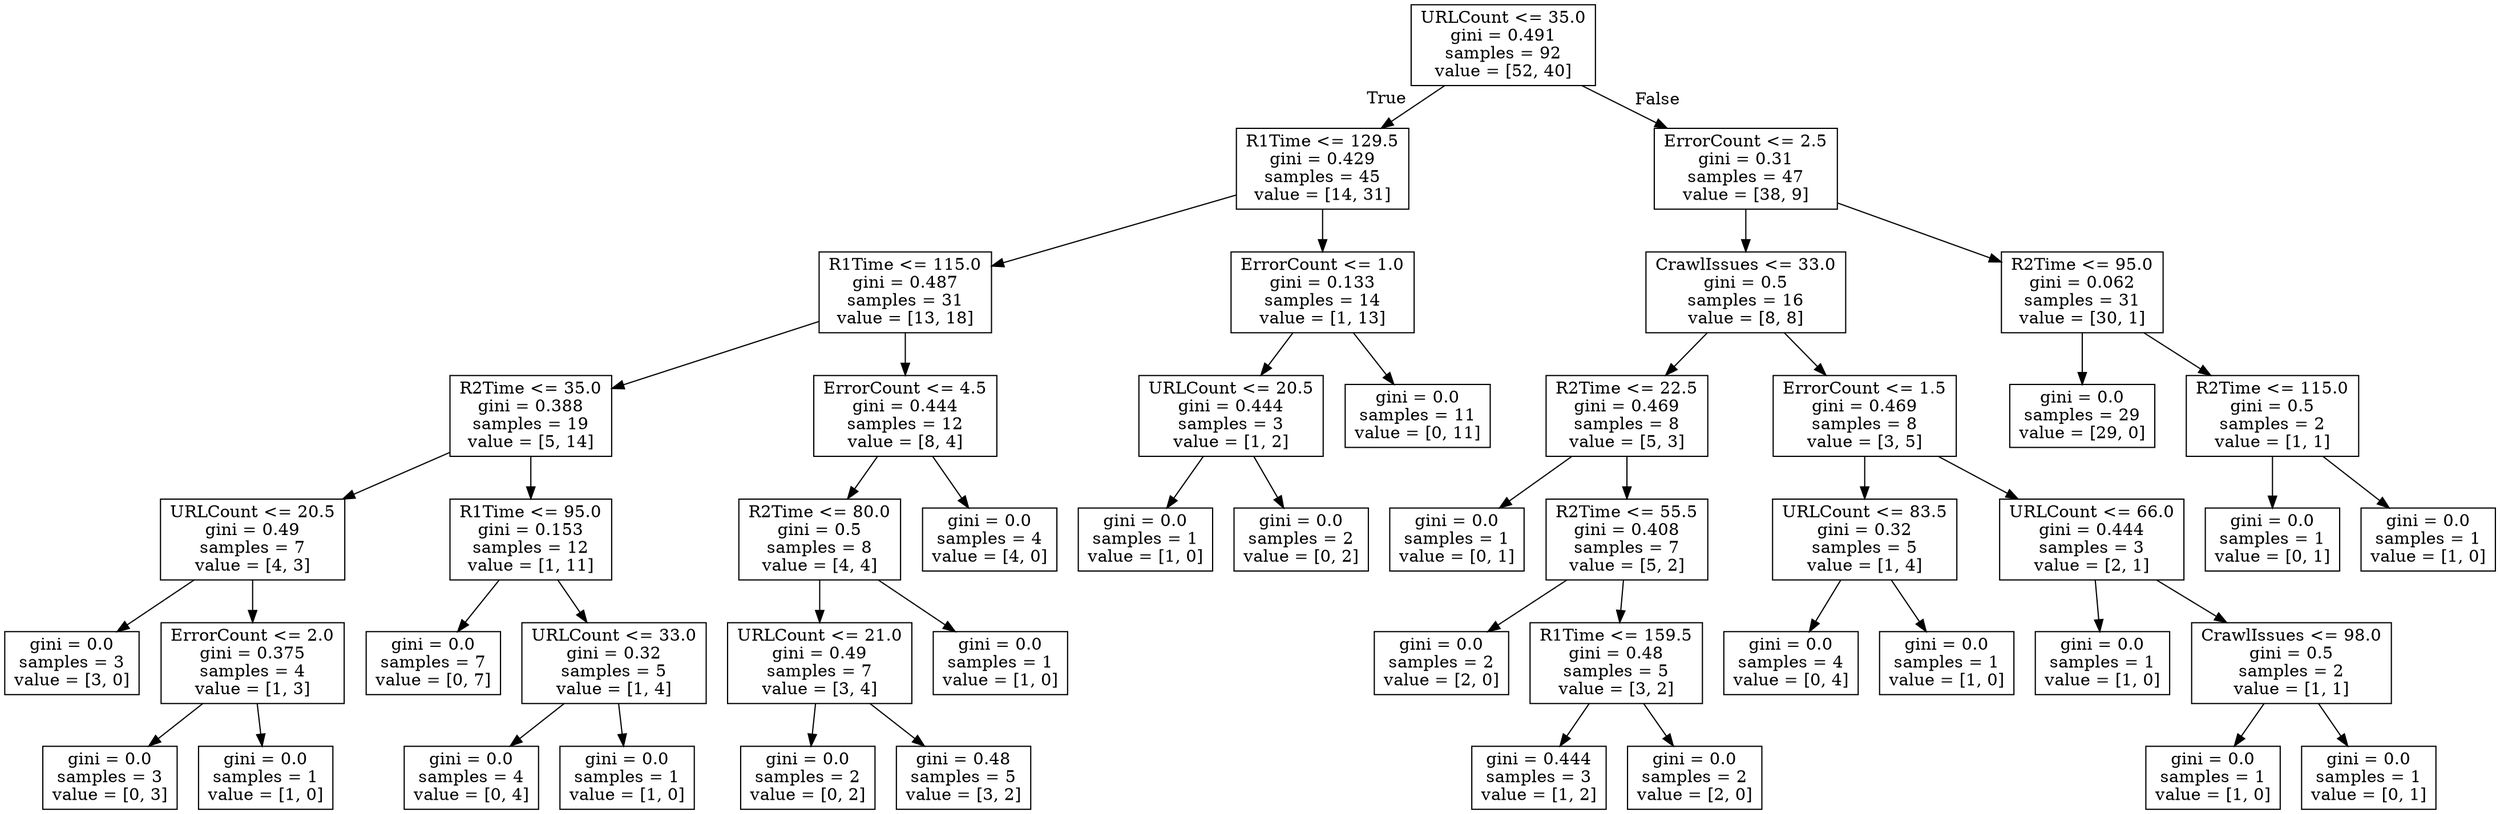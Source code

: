digraph Tree {
node [shape=box] ;
0 [label="URLCount <= 35.0\ngini = 0.491\nsamples = 92\nvalue = [52, 40]"] ;
1 [label="R1Time <= 129.5\ngini = 0.429\nsamples = 45\nvalue = [14, 31]"] ;
0 -> 1 [labeldistance=2.5, labelangle=45, headlabel="True"] ;
2 [label="R1Time <= 115.0\ngini = 0.487\nsamples = 31\nvalue = [13, 18]"] ;
1 -> 2 ;
3 [label="R2Time <= 35.0\ngini = 0.388\nsamples = 19\nvalue = [5, 14]"] ;
2 -> 3 ;
4 [label="URLCount <= 20.5\ngini = 0.49\nsamples = 7\nvalue = [4, 3]"] ;
3 -> 4 ;
5 [label="gini = 0.0\nsamples = 3\nvalue = [3, 0]"] ;
4 -> 5 ;
6 [label="ErrorCount <= 2.0\ngini = 0.375\nsamples = 4\nvalue = [1, 3]"] ;
4 -> 6 ;
7 [label="gini = 0.0\nsamples = 3\nvalue = [0, 3]"] ;
6 -> 7 ;
8 [label="gini = 0.0\nsamples = 1\nvalue = [1, 0]"] ;
6 -> 8 ;
9 [label="R1Time <= 95.0\ngini = 0.153\nsamples = 12\nvalue = [1, 11]"] ;
3 -> 9 ;
10 [label="gini = 0.0\nsamples = 7\nvalue = [0, 7]"] ;
9 -> 10 ;
11 [label="URLCount <= 33.0\ngini = 0.32\nsamples = 5\nvalue = [1, 4]"] ;
9 -> 11 ;
12 [label="gini = 0.0\nsamples = 4\nvalue = [0, 4]"] ;
11 -> 12 ;
13 [label="gini = 0.0\nsamples = 1\nvalue = [1, 0]"] ;
11 -> 13 ;
14 [label="ErrorCount <= 4.5\ngini = 0.444\nsamples = 12\nvalue = [8, 4]"] ;
2 -> 14 ;
15 [label="R2Time <= 80.0\ngini = 0.5\nsamples = 8\nvalue = [4, 4]"] ;
14 -> 15 ;
16 [label="URLCount <= 21.0\ngini = 0.49\nsamples = 7\nvalue = [3, 4]"] ;
15 -> 16 ;
17 [label="gini = 0.0\nsamples = 2\nvalue = [0, 2]"] ;
16 -> 17 ;
18 [label="gini = 0.48\nsamples = 5\nvalue = [3, 2]"] ;
16 -> 18 ;
19 [label="gini = 0.0\nsamples = 1\nvalue = [1, 0]"] ;
15 -> 19 ;
20 [label="gini = 0.0\nsamples = 4\nvalue = [4, 0]"] ;
14 -> 20 ;
21 [label="ErrorCount <= 1.0\ngini = 0.133\nsamples = 14\nvalue = [1, 13]"] ;
1 -> 21 ;
22 [label="URLCount <= 20.5\ngini = 0.444\nsamples = 3\nvalue = [1, 2]"] ;
21 -> 22 ;
23 [label="gini = 0.0\nsamples = 1\nvalue = [1, 0]"] ;
22 -> 23 ;
24 [label="gini = 0.0\nsamples = 2\nvalue = [0, 2]"] ;
22 -> 24 ;
25 [label="gini = 0.0\nsamples = 11\nvalue = [0, 11]"] ;
21 -> 25 ;
26 [label="ErrorCount <= 2.5\ngini = 0.31\nsamples = 47\nvalue = [38, 9]"] ;
0 -> 26 [labeldistance=2.5, labelangle=-45, headlabel="False"] ;
27 [label="CrawlIssues <= 33.0\ngini = 0.5\nsamples = 16\nvalue = [8, 8]"] ;
26 -> 27 ;
28 [label="R2Time <= 22.5\ngini = 0.469\nsamples = 8\nvalue = [5, 3]"] ;
27 -> 28 ;
29 [label="gini = 0.0\nsamples = 1\nvalue = [0, 1]"] ;
28 -> 29 ;
30 [label="R2Time <= 55.5\ngini = 0.408\nsamples = 7\nvalue = [5, 2]"] ;
28 -> 30 ;
31 [label="gini = 0.0\nsamples = 2\nvalue = [2, 0]"] ;
30 -> 31 ;
32 [label="R1Time <= 159.5\ngini = 0.48\nsamples = 5\nvalue = [3, 2]"] ;
30 -> 32 ;
33 [label="gini = 0.444\nsamples = 3\nvalue = [1, 2]"] ;
32 -> 33 ;
34 [label="gini = 0.0\nsamples = 2\nvalue = [2, 0]"] ;
32 -> 34 ;
35 [label="ErrorCount <= 1.5\ngini = 0.469\nsamples = 8\nvalue = [3, 5]"] ;
27 -> 35 ;
36 [label="URLCount <= 83.5\ngini = 0.32\nsamples = 5\nvalue = [1, 4]"] ;
35 -> 36 ;
37 [label="gini = 0.0\nsamples = 4\nvalue = [0, 4]"] ;
36 -> 37 ;
38 [label="gini = 0.0\nsamples = 1\nvalue = [1, 0]"] ;
36 -> 38 ;
39 [label="URLCount <= 66.0\ngini = 0.444\nsamples = 3\nvalue = [2, 1]"] ;
35 -> 39 ;
40 [label="gini = 0.0\nsamples = 1\nvalue = [1, 0]"] ;
39 -> 40 ;
41 [label="CrawlIssues <= 98.0\ngini = 0.5\nsamples = 2\nvalue = [1, 1]"] ;
39 -> 41 ;
42 [label="gini = 0.0\nsamples = 1\nvalue = [1, 0]"] ;
41 -> 42 ;
43 [label="gini = 0.0\nsamples = 1\nvalue = [0, 1]"] ;
41 -> 43 ;
44 [label="R2Time <= 95.0\ngini = 0.062\nsamples = 31\nvalue = [30, 1]"] ;
26 -> 44 ;
45 [label="gini = 0.0\nsamples = 29\nvalue = [29, 0]"] ;
44 -> 45 ;
46 [label="R2Time <= 115.0\ngini = 0.5\nsamples = 2\nvalue = [1, 1]"] ;
44 -> 46 ;
47 [label="gini = 0.0\nsamples = 1\nvalue = [0, 1]"] ;
46 -> 47 ;
48 [label="gini = 0.0\nsamples = 1\nvalue = [1, 0]"] ;
46 -> 48 ;
}